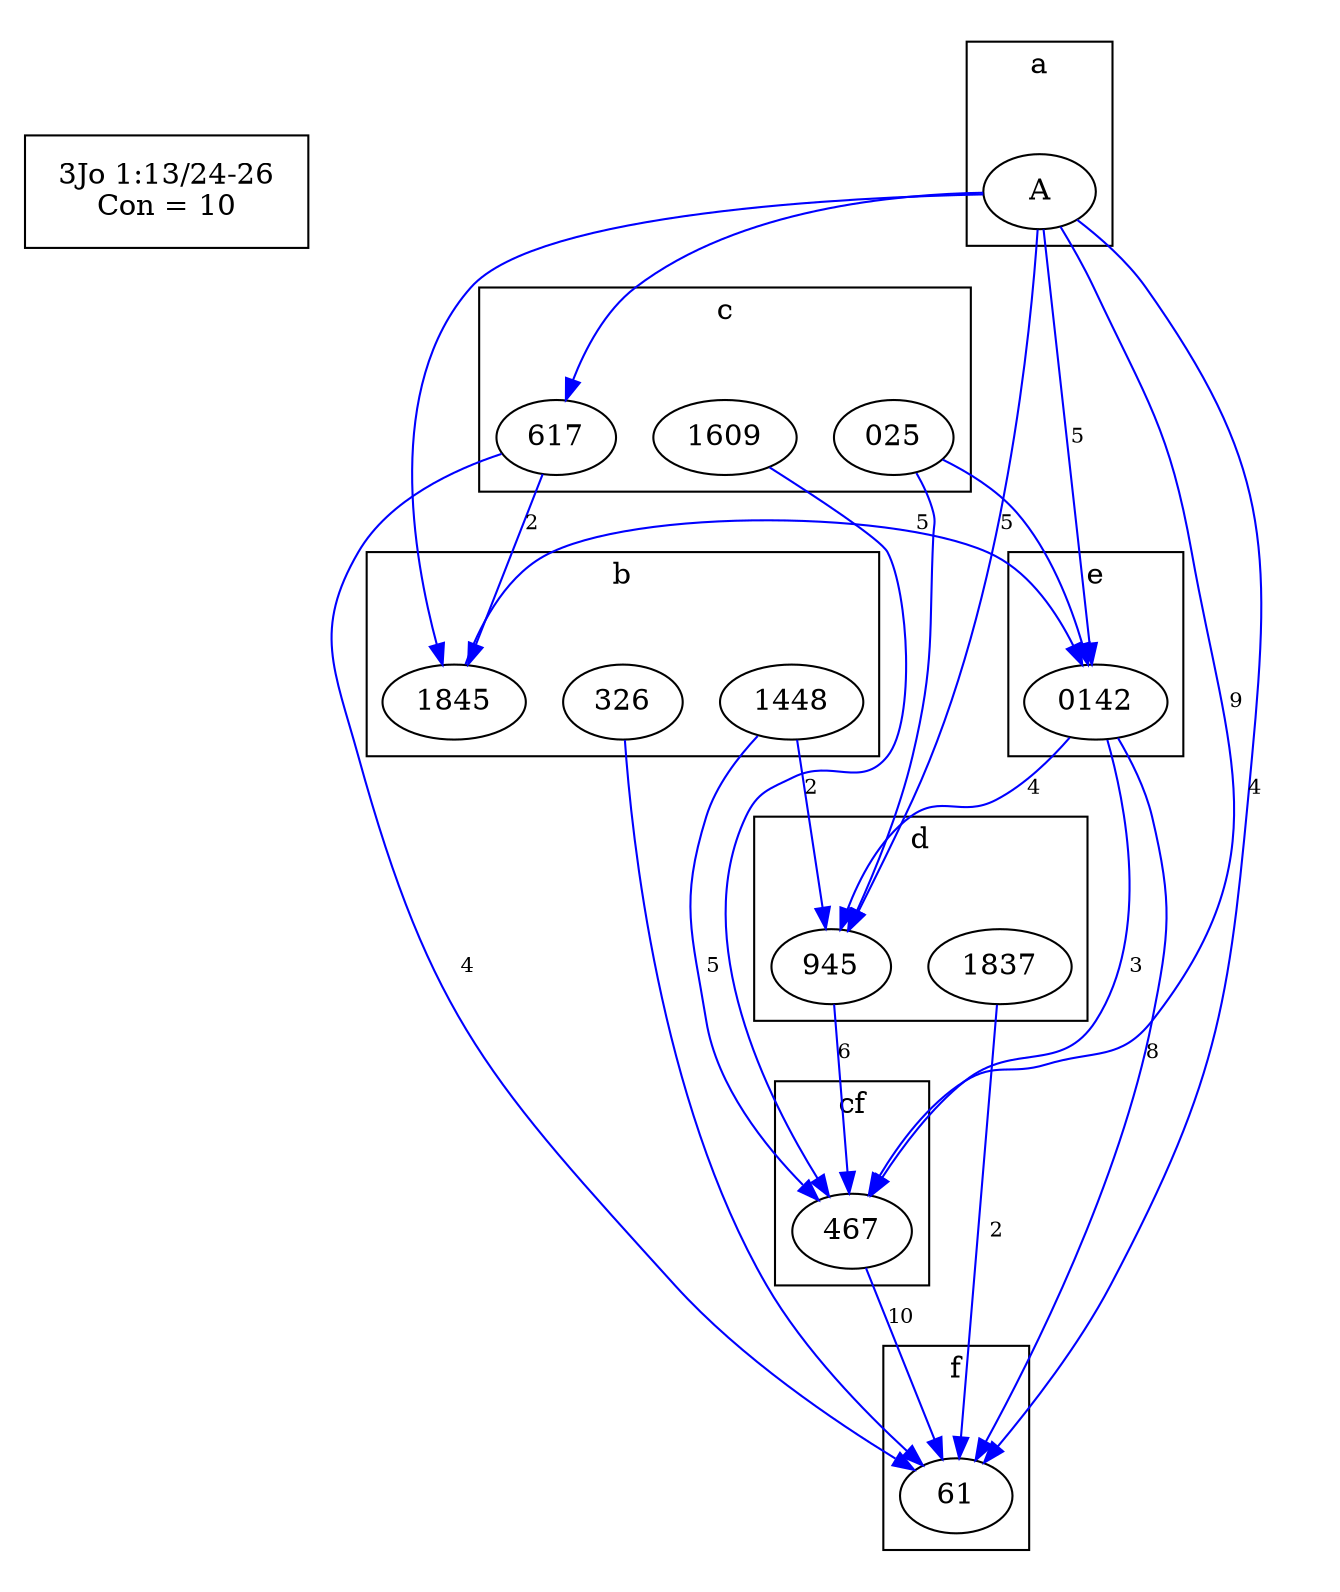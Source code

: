 digraph textual_flow_diagram {
	subgraph cluster_legend {
		label [shape=plaintext, label="3Jo 1:13/24-26\nCon = 10"];
	}
	subgraph cluster_plot {
		style=invis;
		node [shape=ellipse];
		subgraph cluster_a {
			labeljust="c";
			label="a";
			style=solid;
			0 [label="A"];
		}
		subgraph cluster_b {
			labeljust="c";
			label="b";
			style=solid;
			39 [label="326"];
			80 [label="1448"];
			106 [label="1845"];
		}
		subgraph cluster_c {
			labeljust="c";
			label="c";
			style=solid;
			9 [label="025"];
			57 [label="617"];
			88 [label="1609"];
		}
		subgraph cluster_cf {
			labeljust="c";
			label="cf";
			style=solid;
			52 [label="467"];
		}
		subgraph cluster_d {
			labeljust="c";
			label="d";
			style=solid;
			68 [label="945"];
			102 [label="1837"];
		}
		subgraph cluster_e {
			labeljust="c";
			label="e";
			style=solid;
			13 [label="0142"];
		}
		subgraph cluster_f {
			labeljust="c";
			label="f";
			style=solid;
			22 [label="61"];
		}
		9 -> 13 [color=blue];
		0 -> 13 [label="5", fontsize=10, color=blue];
		106 -> 13 [label="5", fontsize=10, color=blue];
		39 -> 22 [color=blue];
		102 -> 22 [label="2", fontsize=10, color=blue];
		0 -> 22 [label="4", fontsize=10, color=blue];
		57 -> 22 [label="4", fontsize=10, color=blue];
		13 -> 22 [label="8", fontsize=10, color=blue];
		52 -> 22 [label="10", fontsize=10, color=blue];
		88 -> 52 [color=blue];
		13 -> 52 [label="3", fontsize=10, color=blue];
		80 -> 52 [label="5", fontsize=10, color=blue];
		68 -> 52 [label="6", fontsize=10, color=blue];
		0 -> 52 [label="9", fontsize=10, color=blue];
		0 -> 57 [color=blue];
		9 -> 68 [color=blue];
		80 -> 68 [label="2", fontsize=10, color=blue];
		13 -> 68 [label="4", fontsize=10, color=blue];
		0 -> 68 [label="5", fontsize=10, color=blue];
		0 -> 106 [color=blue];
		57 -> 106 [label="2", fontsize=10, color=blue];
	}
}
